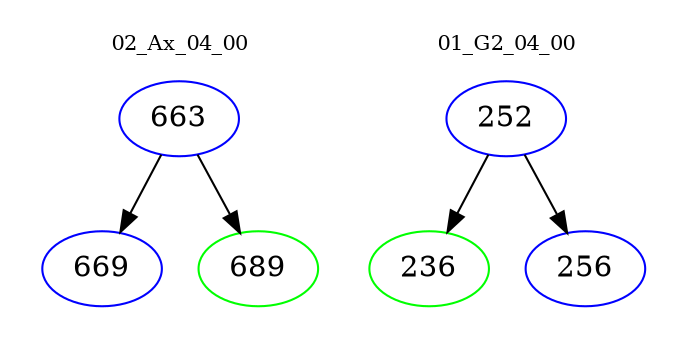 digraph{
subgraph cluster_0 {
color = white
label = "02_Ax_04_00";
fontsize=10;
T0_663 [label="663", color="blue"]
T0_663 -> T0_669 [color="black"]
T0_669 [label="669", color="blue"]
T0_663 -> T0_689 [color="black"]
T0_689 [label="689", color="green"]
}
subgraph cluster_1 {
color = white
label = "01_G2_04_00";
fontsize=10;
T1_252 [label="252", color="blue"]
T1_252 -> T1_236 [color="black"]
T1_236 [label="236", color="green"]
T1_252 -> T1_256 [color="black"]
T1_256 [label="256", color="blue"]
}
}
